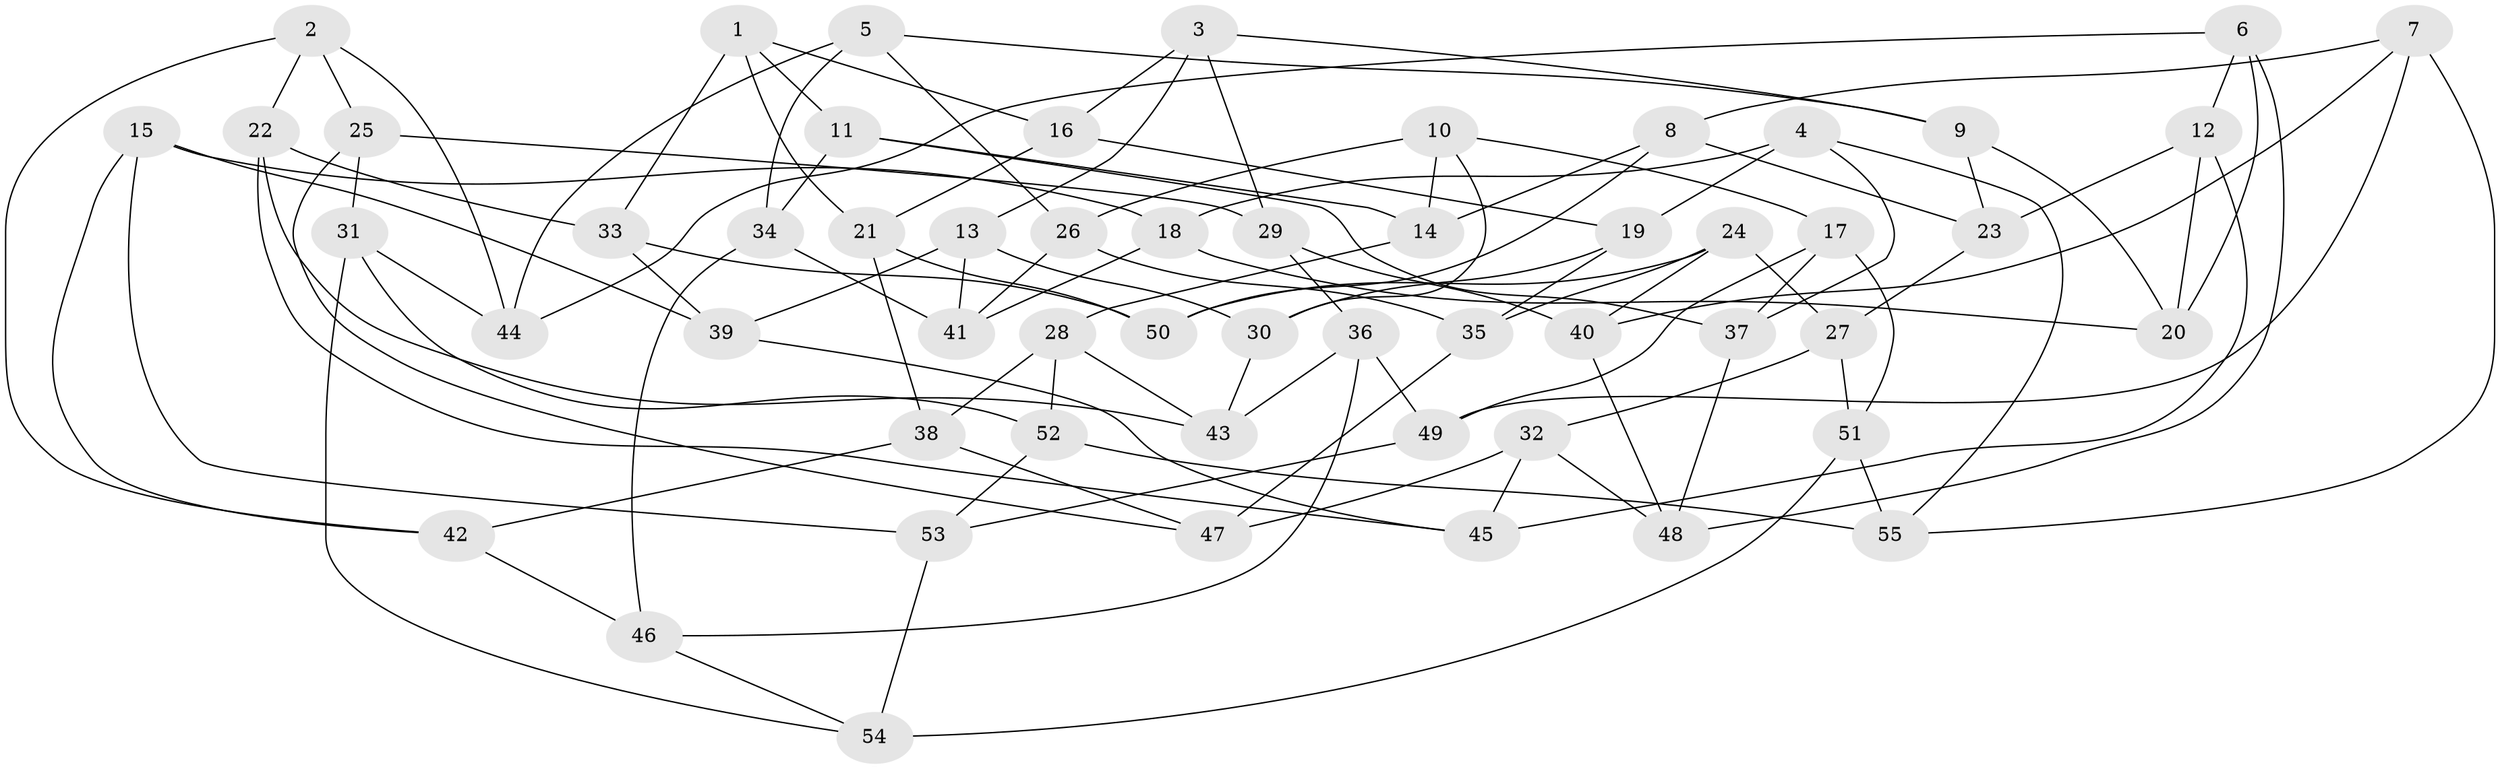 // Generated by graph-tools (version 1.1) at 2025/16/03/09/25 04:16:34]
// undirected, 55 vertices, 110 edges
graph export_dot {
graph [start="1"]
  node [color=gray90,style=filled];
  1;
  2;
  3;
  4;
  5;
  6;
  7;
  8;
  9;
  10;
  11;
  12;
  13;
  14;
  15;
  16;
  17;
  18;
  19;
  20;
  21;
  22;
  23;
  24;
  25;
  26;
  27;
  28;
  29;
  30;
  31;
  32;
  33;
  34;
  35;
  36;
  37;
  38;
  39;
  40;
  41;
  42;
  43;
  44;
  45;
  46;
  47;
  48;
  49;
  50;
  51;
  52;
  53;
  54;
  55;
  1 -- 16;
  1 -- 11;
  1 -- 33;
  1 -- 21;
  2 -- 44;
  2 -- 25;
  2 -- 42;
  2 -- 22;
  3 -- 29;
  3 -- 13;
  3 -- 16;
  3 -- 9;
  4 -- 18;
  4 -- 55;
  4 -- 37;
  4 -- 19;
  5 -- 9;
  5 -- 26;
  5 -- 34;
  5 -- 44;
  6 -- 12;
  6 -- 20;
  6 -- 44;
  6 -- 48;
  7 -- 55;
  7 -- 49;
  7 -- 40;
  7 -- 8;
  8 -- 23;
  8 -- 50;
  8 -- 14;
  9 -- 23;
  9 -- 20;
  10 -- 26;
  10 -- 17;
  10 -- 14;
  10 -- 30;
  11 -- 37;
  11 -- 14;
  11 -- 34;
  12 -- 23;
  12 -- 20;
  12 -- 45;
  13 -- 30;
  13 -- 41;
  13 -- 39;
  14 -- 28;
  15 -- 42;
  15 -- 18;
  15 -- 53;
  15 -- 39;
  16 -- 19;
  16 -- 21;
  17 -- 37;
  17 -- 51;
  17 -- 49;
  18 -- 41;
  18 -- 20;
  19 -- 35;
  19 -- 30;
  21 -- 38;
  21 -- 50;
  22 -- 43;
  22 -- 45;
  22 -- 33;
  23 -- 27;
  24 -- 35;
  24 -- 40;
  24 -- 27;
  24 -- 50;
  25 -- 31;
  25 -- 29;
  25 -- 47;
  26 -- 41;
  26 -- 35;
  27 -- 32;
  27 -- 51;
  28 -- 52;
  28 -- 38;
  28 -- 43;
  29 -- 36;
  29 -- 40;
  30 -- 43;
  31 -- 54;
  31 -- 52;
  31 -- 44;
  32 -- 48;
  32 -- 45;
  32 -- 47;
  33 -- 39;
  33 -- 50;
  34 -- 46;
  34 -- 41;
  35 -- 47;
  36 -- 43;
  36 -- 49;
  36 -- 46;
  37 -- 48;
  38 -- 42;
  38 -- 47;
  39 -- 45;
  40 -- 48;
  42 -- 46;
  46 -- 54;
  49 -- 53;
  51 -- 55;
  51 -- 54;
  52 -- 53;
  52 -- 55;
  53 -- 54;
}
